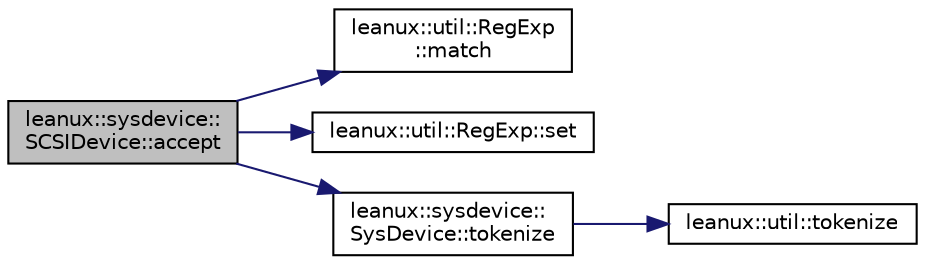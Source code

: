 digraph "leanux::sysdevice::SCSIDevice::accept"
{
 // LATEX_PDF_SIZE
  bgcolor="transparent";
  edge [fontname="Helvetica",fontsize="10",labelfontname="Helvetica",labelfontsize="10"];
  node [fontname="Helvetica",fontsize="10",shape=record];
  rankdir="LR";
  Node1 [label="leanux::sysdevice::\lSCSIDevice::accept",height=0.2,width=0.4,color="black", fillcolor="grey75", style="filled", fontcolor="black",tooltip="Return true if the SysDevice recognizes itself in the trailing part of path."];
  Node1 -> Node2 [color="midnightblue",fontsize="10",style="solid",fontname="Helvetica"];
  Node2 [label="leanux::util::RegExp\l::match",height=0.2,width=0.4,color="black",URL="$classleanux_1_1util_1_1RegExp.html#a8acc45eb950f504e1b224e10313364de",tooltip=" "];
  Node1 -> Node3 [color="midnightblue",fontsize="10",style="solid",fontname="Helvetica"];
  Node3 [label="leanux::util::RegExp::set",height=0.2,width=0.4,color="black",URL="$classleanux_1_1util_1_1RegExp.html#ad478a08e79f94ea2c48de6298c6e1178",tooltip=" "];
  Node1 -> Node4 [color="midnightblue",fontsize="10",style="solid",fontname="Helvetica"];
  Node4 [label="leanux::sysdevice::\lSysDevice::tokenize",height=0.2,width=0.4,color="black",URL="$classleanux_1_1sysdevice_1_1SysDevice.html#abc35fc5f51e73156ebd1a8b707c960b2",tooltip="Transform a SysDevicePath into a list of tokens in reverse order."];
  Node4 -> Node5 [color="midnightblue",fontsize="10",style="solid",fontname="Helvetica"];
  Node5 [label="leanux::util::tokenize",height=0.2,width=0.4,color="black",URL="$namespaceleanux_1_1util.html#a3b691a56e21c20628e956b8ec995d53f",tooltip=" "];
}
